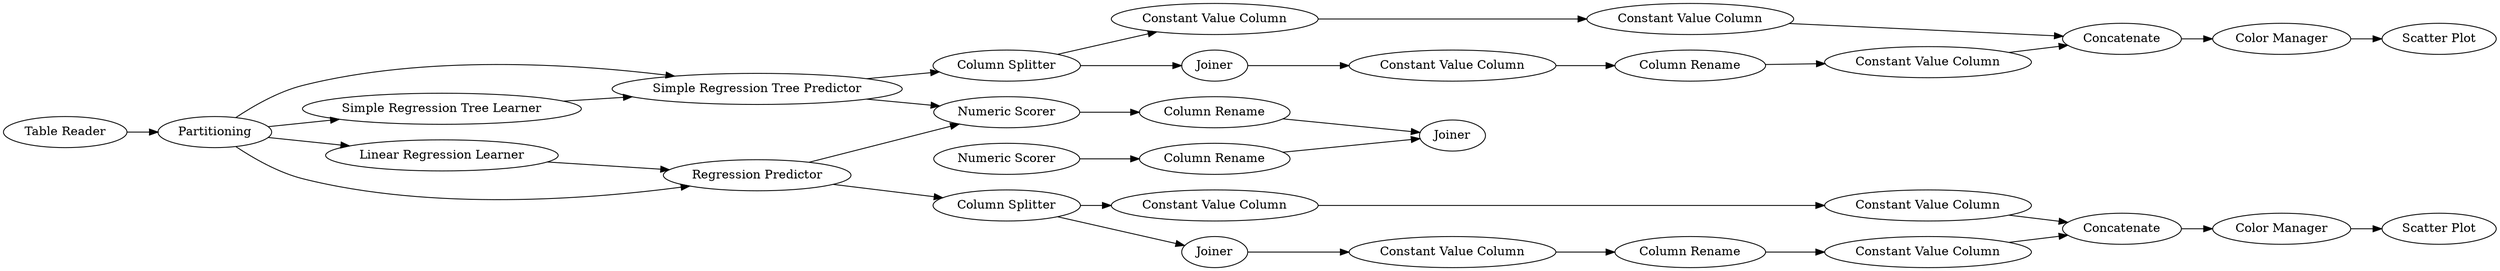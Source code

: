 digraph {
	"-1702553070433218129_73" [label="Constant Value Column"]
	"-5296728071485031466_70" [label="Constant Value Column"]
	"-1702553070433218129_70" [label="Constant Value Column"]
	"50537167818016269_54" [label=Partitioning]
	"-5296728071485031466_66" [label="Column Splitter"]
	"-5296728071485031466_73" [label="Constant Value Column"]
	"-1702553070433218129_67" [label=Joiner]
	"-3698870380066798605_192" [label="Numeric Scorer"]
	"50537167818016269_200" [label="Scatter Plot"]
	"50537167818016269_199" [label="Color Manager"]
	"50537167818016269_189" [label="Scatter Plot"]
	"50537167818016269_62" [label="Table Reader"]
	"-3698870380066798605_61" [label="Numeric Scorer"]
	"-5296728071485031466_68" [label=Concatenate]
	"50537167818016269_60" [label="Simple Regression Tree Predictor"]
	"50537167818016269_59" [label="Simple Regression Tree Learner"]
	"-5296728071485031466_69" [label="Constant Value Column"]
	"-1702553070433218129_72" [label="Constant Value Column"]
	"-5296728071485031466_71" [label="Column Rename"]
	"-5296728071485031466_72" [label="Constant Value Column"]
	"-1702553070433218129_71" [label="Column Rename"]
	"-1702553070433218129_69" [label="Constant Value Column"]
	"-5296728071485031466_67" [label=Joiner]
	"-3698870380066798605_193" [label=Joiner]
	"-1702553070433218129_66" [label="Column Splitter"]
	"-3698870380066798605_194" [label="Column Rename"]
	"50537167818016269_190" [label="Linear Regression Learner"]
	"-3698870380066798605_195" [label="Column Rename"]
	"50537167818016269_188" [label="Color Manager"]
	"-1702553070433218129_68" [label=Concatenate]
	"50537167818016269_191" [label="Regression Predictor"]
	"50537167818016269_54" -> "50537167818016269_59"
	"50537167818016269_188" -> "50537167818016269_189"
	"-1702553070433218129_69" -> "-1702553070433218129_71"
	"-5296728071485031466_66" -> "-5296728071485031466_67"
	"-5296728071485031466_67" -> "-5296728071485031466_69"
	"-1702553070433218129_73" -> "-1702553070433218129_68"
	"-1702553070433218129_66" -> "-1702553070433218129_70"
	"-3698870380066798605_61" -> "-3698870380066798605_195"
	"-5296728071485031466_72" -> "-5296728071485031466_68"
	"-1702553070433218129_66" -> "-1702553070433218129_67"
	"-5296728071485031466_73" -> "-5296728071485031466_68"
	"-1702553070433218129_72" -> "-1702553070433218129_68"
	"-5296728071485031466_66" -> "-5296728071485031466_70"
	"-3698870380066798605_194" -> "-3698870380066798605_193"
	"50537167818016269_191" -> "-3698870380066798605_61"
	"50537167818016269_199" -> "50537167818016269_200"
	"-5296728071485031466_70" -> "-5296728071485031466_72"
	"50537167818016269_54" -> "50537167818016269_191"
	"-1702553070433218129_71" -> "-1702553070433218129_73"
	"50537167818016269_54" -> "50537167818016269_60"
	"-3698870380066798605_195" -> "-3698870380066798605_193"
	"50537167818016269_62" -> "50537167818016269_54"
	"-5296728071485031466_69" -> "-5296728071485031466_71"
	"50537167818016269_54" -> "50537167818016269_190"
	"-5296728071485031466_68" -> "50537167818016269_199"
	"-5296728071485031466_71" -> "-5296728071485031466_73"
	"-1702553070433218129_70" -> "-1702553070433218129_72"
	"-1702553070433218129_68" -> "50537167818016269_188"
	"50537167818016269_190" -> "50537167818016269_191"
	"-3698870380066798605_192" -> "-3698870380066798605_194"
	"-1702553070433218129_67" -> "-1702553070433218129_69"
	"50537167818016269_60" -> "-1702553070433218129_66"
	"50537167818016269_59" -> "50537167818016269_60"
	"50537167818016269_191" -> "-5296728071485031466_66"
	"50537167818016269_60" -> "-3698870380066798605_61"
	rankdir=LR
}
